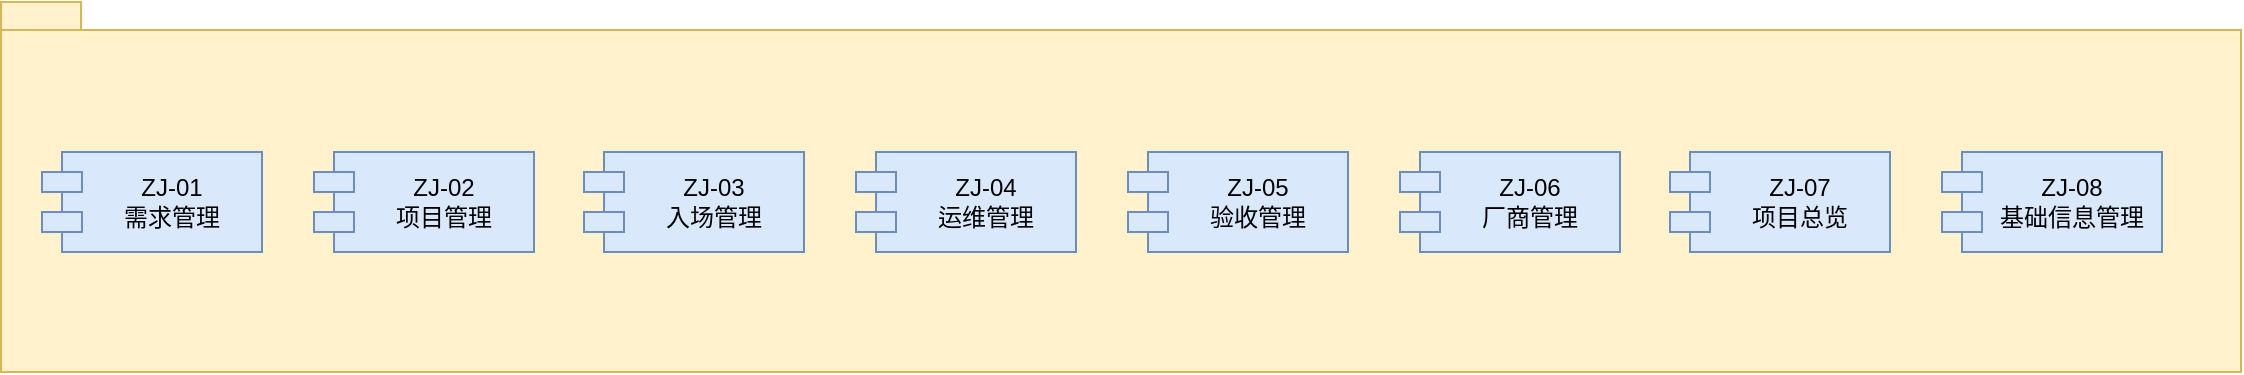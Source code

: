<mxfile version="24.4.2" type="github">
  <diagram id="-nUlbiPWIa_YUagmwYu6" name="第 1 页">
    <mxGraphModel dx="2074" dy="1098" grid="1" gridSize="10" guides="1" tooltips="1" connect="1" arrows="1" fold="1" page="1" pageScale="1" pageWidth="1200" pageHeight="1920" math="0" shadow="0">
      <root>
        <mxCell id="0" />
        <mxCell id="1" parent="0" />
        <mxCell id="xfbAxuXr3Si1YzYXhxK_-103" value="" style="shape=folder;fontStyle=1;spacingTop=10;tabWidth=40;tabHeight=14;tabPosition=left;html=1;fontSize=18;verticalAlign=top;fillColor=#fff2cc;strokeColor=#d6b656;" parent="1" vertex="1">
          <mxGeometry x="40.5" y="505" width="1120" height="185" as="geometry" />
        </mxCell>
        <mxCell id="xfbAxuXr3Si1YzYXhxK_-35" value="ZJ-01&#xa;需求管理" style="shape=module;align=center;spacingLeft=20;align=center;verticalAlign=middle;whiteSpace=wrap;labelPosition=center;verticalLabelPosition=middle;fillColor=#dae8fc;strokeColor=#6c8ebf;" parent="1" vertex="1">
          <mxGeometry x="61" y="580" width="110" height="50" as="geometry" />
        </mxCell>
        <mxCell id="xfbAxuXr3Si1YzYXhxK_-36" value="ZJ-02&#xa;项目管理" style="shape=module;align=center;spacingLeft=20;align=center;verticalAlign=middle;whiteSpace=wrap;labelPosition=center;verticalLabelPosition=middle;fillColor=#dae8fc;strokeColor=#6c8ebf;" parent="1" vertex="1">
          <mxGeometry x="197" y="580" width="110" height="50" as="geometry" />
        </mxCell>
        <mxCell id="xfbAxuXr3Si1YzYXhxK_-37" value="ZJ-03&#xa;入场管理" style="shape=module;align=center;spacingLeft=20;align=center;verticalAlign=middle;whiteSpace=wrap;labelPosition=center;verticalLabelPosition=middle;fillColor=#dae8fc;strokeColor=#6c8ebf;" parent="1" vertex="1">
          <mxGeometry x="332" y="580" width="110" height="50" as="geometry" />
        </mxCell>
        <mxCell id="xfbAxuXr3Si1YzYXhxK_-38" value="ZJ-04&#xa;运维管理" style="shape=module;align=center;spacingLeft=20;align=center;verticalAlign=middle;whiteSpace=wrap;labelPosition=center;verticalLabelPosition=middle;fillColor=#dae8fc;strokeColor=#6c8ebf;" parent="1" vertex="1">
          <mxGeometry x="468" y="580" width="110" height="50" as="geometry" />
        </mxCell>
        <mxCell id="xfbAxuXr3Si1YzYXhxK_-39" value="ZJ-06&#xa;厂商管理" style="shape=module;align=center;spacingLeft=20;align=center;verticalAlign=middle;whiteSpace=wrap;labelPosition=center;verticalLabelPosition=middle;fillColor=#dae8fc;strokeColor=#6c8ebf;" parent="1" vertex="1">
          <mxGeometry x="740" y="580" width="110" height="50" as="geometry" />
        </mxCell>
        <mxCell id="xfbAxuXr3Si1YzYXhxK_-44" value="ZJ-05&#xa;验收管理" style="shape=module;align=center;spacingLeft=20;align=center;verticalAlign=middle;whiteSpace=wrap;labelPosition=center;verticalLabelPosition=middle;fillColor=#dae8fc;strokeColor=#6c8ebf;" parent="1" vertex="1">
          <mxGeometry x="604" y="580" width="110" height="50" as="geometry" />
        </mxCell>
        <mxCell id="xfbAxuXr3Si1YzYXhxK_-45" value="ZJ-07&#xa;项目总览" style="shape=module;align=center;spacingLeft=20;align=center;verticalAlign=middle;whiteSpace=wrap;labelPosition=center;verticalLabelPosition=middle;fillColor=#dae8fc;strokeColor=#6c8ebf;" parent="1" vertex="1">
          <mxGeometry x="875" y="580" width="110" height="50" as="geometry" />
        </mxCell>
        <mxCell id="xfbAxuXr3Si1YzYXhxK_-46" value="ZJ-08&#xa;基础信息管理" style="shape=module;align=center;spacingLeft=20;align=center;verticalAlign=middle;whiteSpace=wrap;labelPosition=center;verticalLabelPosition=middle;fillColor=#dae8fc;strokeColor=#6c8ebf;" parent="1" vertex="1">
          <mxGeometry x="1011" y="580" width="110" height="50" as="geometry" />
        </mxCell>
      </root>
    </mxGraphModel>
  </diagram>
</mxfile>
